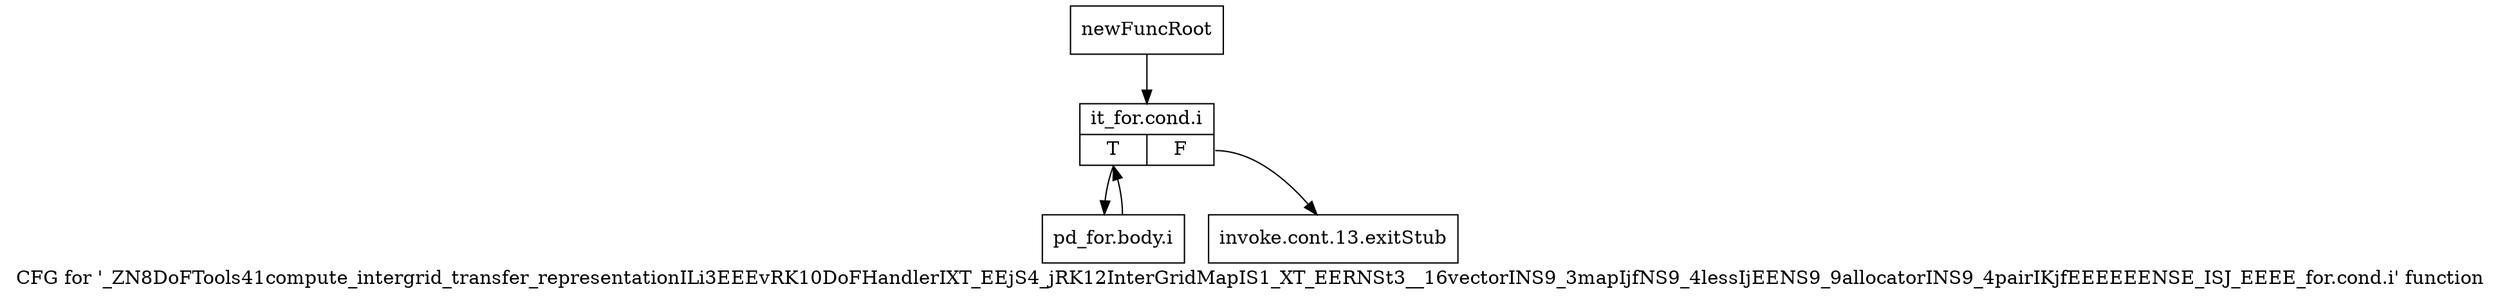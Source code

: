 digraph "CFG for '_ZN8DoFTools41compute_intergrid_transfer_representationILi3EEEvRK10DoFHandlerIXT_EEjS4_jRK12InterGridMapIS1_XT_EERNSt3__16vectorINS9_3mapIjfNS9_4lessIjEENS9_9allocatorINS9_4pairIKjfEEEEEENSE_ISJ_EEEE_for.cond.i' function" {
	label="CFG for '_ZN8DoFTools41compute_intergrid_transfer_representationILi3EEEvRK10DoFHandlerIXT_EEjS4_jRK12InterGridMapIS1_XT_EERNSt3__16vectorINS9_3mapIjfNS9_4lessIjEENS9_9allocatorINS9_4pairIKjfEEEEEENSE_ISJ_EEEE_for.cond.i' function";

	Node0x90003f0 [shape=record,label="{newFuncRoot}"];
	Node0x90003f0 -> Node0x90008d0;
	Node0x9000440 [shape=record,label="{invoke.cont.13.exitStub}"];
	Node0x90008d0 [shape=record,label="{it_for.cond.i|{<s0>T|<s1>F}}"];
	Node0x90008d0:s0 -> Node0x9000920;
	Node0x90008d0:s1 -> Node0x9000440;
	Node0x9000920 [shape=record,label="{pd_for.body.i}"];
	Node0x9000920 -> Node0x90008d0;
}
